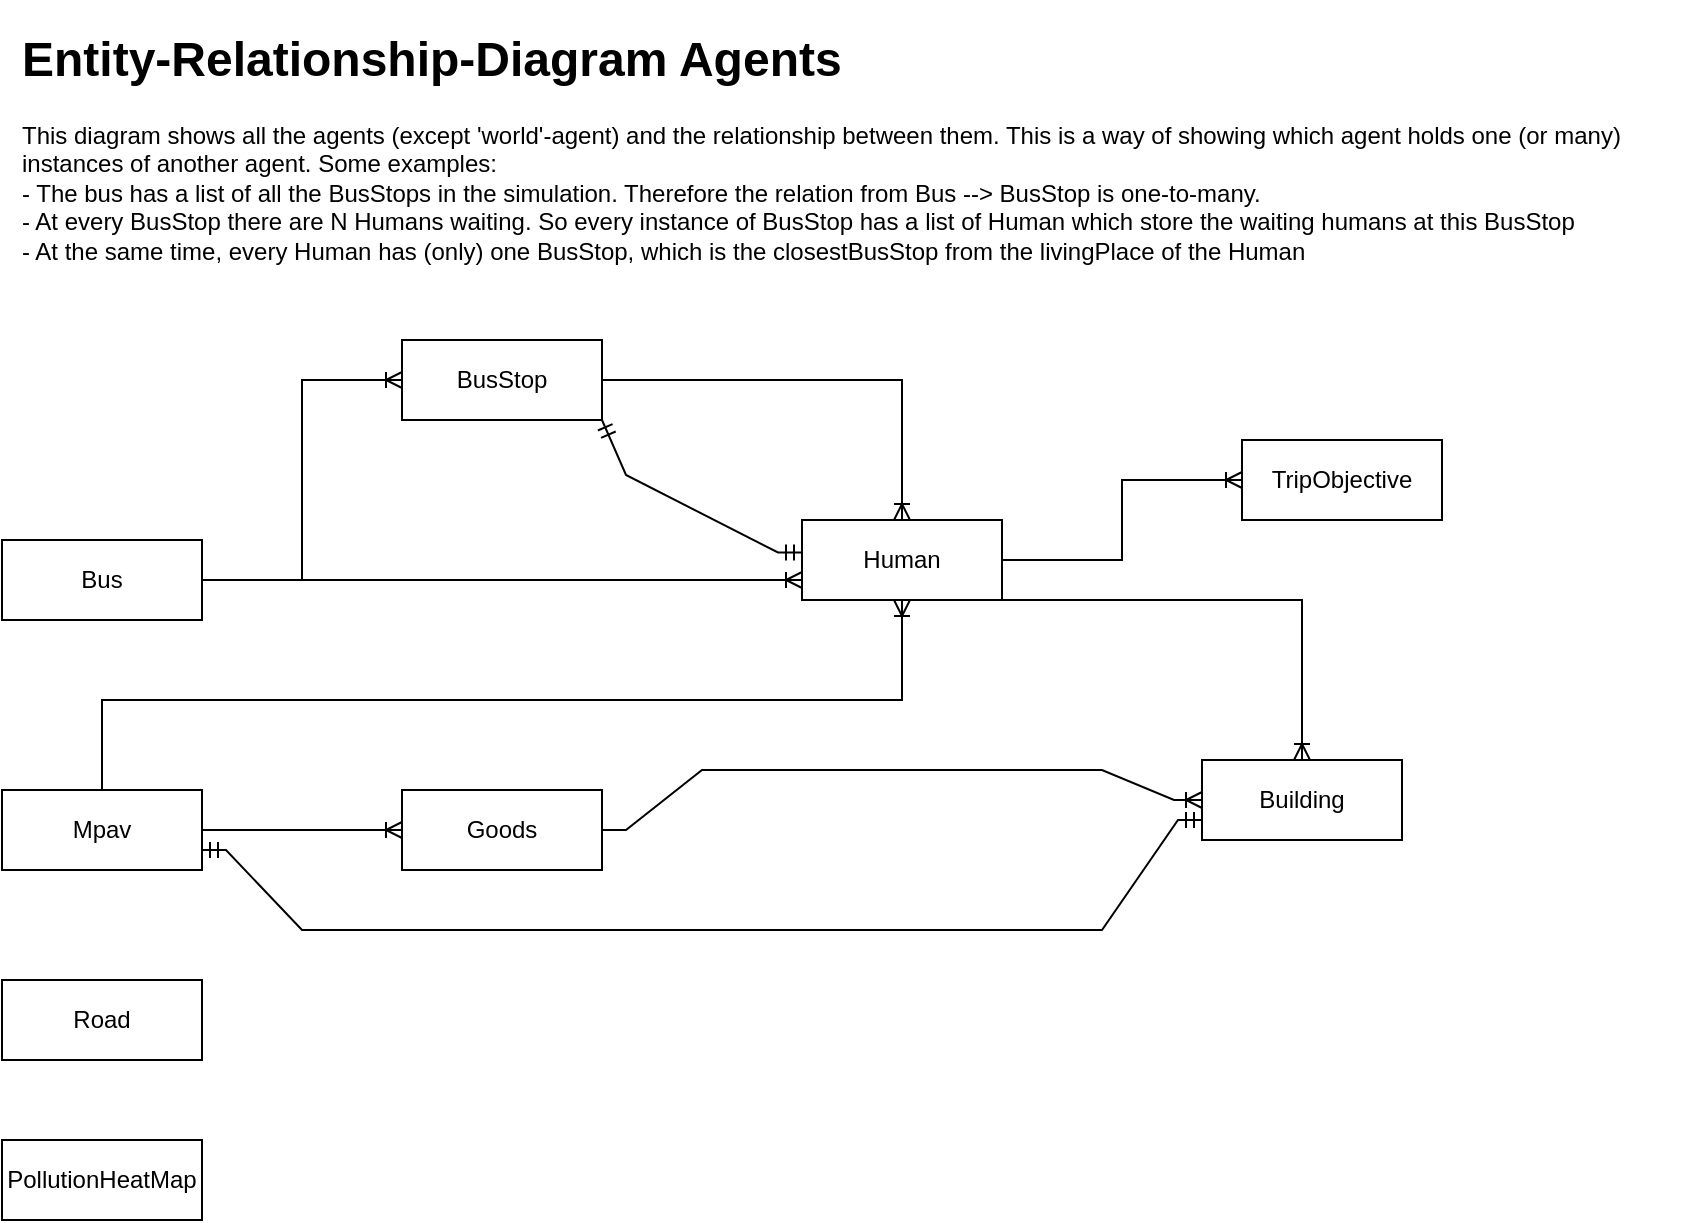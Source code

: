 <mxfile version="21.0.1" type="device"><diagram id="R2lEEEUBdFMjLlhIrx00" name="Page-1"><mxGraphModel dx="805" dy="2005" grid="1" gridSize="10" guides="1" tooltips="1" connect="1" arrows="1" fold="1" page="1" pageScale="1" pageWidth="850" pageHeight="1100" math="0" shadow="0" extFonts="Permanent Marker^https://fonts.googleapis.com/css?family=Permanent+Marker"><root><mxCell id="0"/><mxCell id="1" parent="0"/><mxCell id="ggo5Ku6I1A5Tkpz8wpaw-1" value="BusStop" style="whiteSpace=wrap;html=1;align=center;" vertex="1" parent="1"><mxGeometry x="200" y="-40" width="100" height="40" as="geometry"/></mxCell><mxCell id="ggo5Ku6I1A5Tkpz8wpaw-2" value="Human" style="whiteSpace=wrap;html=1;align=center;" vertex="1" parent="1"><mxGeometry x="400" y="50" width="100" height="40" as="geometry"/></mxCell><mxCell id="ggo5Ku6I1A5Tkpz8wpaw-6" value="" style="edgeStyle=orthogonalEdgeStyle;fontSize=12;html=1;endArrow=ERoneToMany;rounded=0;exitDx=0;exitDy=0;orthogonal=1;" edge="1" parent="1" source="ggo5Ku6I1A5Tkpz8wpaw-1" target="ggo5Ku6I1A5Tkpz8wpaw-2"><mxGeometry width="100" height="100" relative="1" as="geometry"><mxPoint x="370" y="150" as="sourcePoint"/><mxPoint x="470" y="50" as="targetPoint"/></mxGeometry></mxCell><mxCell id="ggo5Ku6I1A5Tkpz8wpaw-7" value="TripObjective" style="whiteSpace=wrap;html=1;align=center;" vertex="1" parent="1"><mxGeometry x="620" y="10" width="100" height="40" as="geometry"/></mxCell><mxCell id="ggo5Ku6I1A5Tkpz8wpaw-12" value="" style="edgeStyle=orthogonalEdgeStyle;fontSize=12;html=1;endArrow=ERoneToMany;rounded=0;exitDx=0;exitDy=0;entryDx=0;entryDy=0;entryPerimeter=0;orthogonal=1;" edge="1" parent="1" source="ggo5Ku6I1A5Tkpz8wpaw-2" target="ggo5Ku6I1A5Tkpz8wpaw-7"><mxGeometry width="100" height="100" relative="1" as="geometry"><mxPoint x="320" y="80" as="sourcePoint"/><mxPoint x="270" y="10" as="targetPoint"/></mxGeometry></mxCell><mxCell id="ggo5Ku6I1A5Tkpz8wpaw-13" value="Bus" style="whiteSpace=wrap;html=1;align=center;" vertex="1" parent="1"><mxGeometry y="60" width="100" height="40" as="geometry"/></mxCell><mxCell id="ggo5Ku6I1A5Tkpz8wpaw-15" value="" style="edgeStyle=orthogonalEdgeStyle;fontSize=12;html=1;endArrow=ERoneToMany;rounded=0;exitDx=0;exitDy=0;entryDx=0;entryDy=0;orthogonal=1;entryX=0;entryY=0.5;" edge="1" parent="1" source="ggo5Ku6I1A5Tkpz8wpaw-13" target="ggo5Ku6I1A5Tkpz8wpaw-1"><mxGeometry width="100" height="100" relative="1" as="geometry"><mxPoint x="320" y="190" as="sourcePoint"/><mxPoint x="420" y="90" as="targetPoint"/></mxGeometry></mxCell><mxCell id="ggo5Ku6I1A5Tkpz8wpaw-16" value="" style="edgeStyle=orthogonalEdgeStyle;fontSize=12;html=1;endArrow=ERoneToMany;rounded=0;exitDx=0;exitDy=0;orthogonal=1;entryX=0;entryY=0.75;entryDx=0;entryDy=0;" edge="1" parent="1" source="ggo5Ku6I1A5Tkpz8wpaw-13" target="ggo5Ku6I1A5Tkpz8wpaw-2"><mxGeometry width="100" height="100" relative="1" as="geometry"><mxPoint x="140" y="235" as="sourcePoint"/><mxPoint x="400" y="108.75" as="targetPoint"/></mxGeometry></mxCell><mxCell id="ggo5Ku6I1A5Tkpz8wpaw-17" value="Road" style="whiteSpace=wrap;html=1;align=center;" vertex="1" parent="1"><mxGeometry y="280" width="100" height="40" as="geometry"/></mxCell><mxCell id="ggo5Ku6I1A5Tkpz8wpaw-18" value="Building" style="whiteSpace=wrap;html=1;align=center;" vertex="1" parent="1"><mxGeometry x="600" y="170" width="100" height="40" as="geometry"/></mxCell><mxCell id="ggo5Ku6I1A5Tkpz8wpaw-19" value="PollutionHeatMap" style="whiteSpace=wrap;html=1;align=center;" vertex="1" parent="1"><mxGeometry y="360" width="100" height="40" as="geometry"/></mxCell><mxCell id="ggo5Ku6I1A5Tkpz8wpaw-22" value="" style="edgeStyle=orthogonalEdgeStyle;fontSize=12;html=1;endArrow=ERoneToMany;rounded=0;exitDx=0;exitDy=0;entryDx=0;entryDy=0;orthogonal=1;" edge="1" parent="1" source="ggo5Ku6I1A5Tkpz8wpaw-2" target="ggo5Ku6I1A5Tkpz8wpaw-18"><mxGeometry width="100" height="100" relative="1" as="geometry"><mxPoint x="320" y="110" as="sourcePoint"/><mxPoint x="276" y="-68" as="targetPoint"/><Array as="points"><mxPoint x="650" y="90"/></Array></mxGeometry></mxCell><mxCell id="ggo5Ku6I1A5Tkpz8wpaw-23" value="" style="edgeStyle=orthogonalEdgeStyle;fontSize=12;html=1;endArrow=ERmandOne;startArrow=ERmandOne;rounded=0;exitDx=0;exitDy=0;entryDx=0;entryDy=0;noEdgeStyle=1;orthogonal=1;" edge="1" parent="1" source="ggo5Ku6I1A5Tkpz8wpaw-1" target="ggo5Ku6I1A5Tkpz8wpaw-2"><mxGeometry width="100" height="100" relative="1" as="geometry"><mxPoint x="320" y="80" as="sourcePoint"/><mxPoint x="420" y="-20" as="targetPoint"/><Array as="points"><mxPoint x="312" y="27.5"/><mxPoint x="388" y="66.25"/></Array></mxGeometry></mxCell><mxCell id="ggo5Ku6I1A5Tkpz8wpaw-24" value="Goods" style="whiteSpace=wrap;html=1;align=center;" vertex="1" parent="1"><mxGeometry x="200" y="185" width="100" height="40" as="geometry"/></mxCell><mxCell id="ggo5Ku6I1A5Tkpz8wpaw-25" value="" style="edgeStyle=orthogonalEdgeStyle;fontSize=12;html=1;endArrow=ERoneToMany;rounded=0;entryX=0;entryY=0.5;entryDx=0;entryDy=0;noEdgeStyle=1;orthogonal=1;" edge="1" parent="1" source="ggo5Ku6I1A5Tkpz8wpaw-24" target="ggo5Ku6I1A5Tkpz8wpaw-18"><mxGeometry width="100" height="100" relative="1" as="geometry"><mxPoint x="320" y="165" as="sourcePoint"/><mxPoint x="450" y="75" as="targetPoint"/><Array as="points"><mxPoint x="312" y="205"/><mxPoint x="350" y="175"/><mxPoint x="550" y="175"/><mxPoint x="586" y="190"/></Array></mxGeometry></mxCell><mxCell id="ggo5Ku6I1A5Tkpz8wpaw-26" value="Mpav" style="whiteSpace=wrap;html=1;align=center;" vertex="1" parent="1"><mxGeometry y="185" width="100" height="40" as="geometry"/></mxCell><mxCell id="ggo5Ku6I1A5Tkpz8wpaw-27" value="" style="edgeStyle=orthogonalEdgeStyle;fontSize=12;html=1;endArrow=ERoneToMany;rounded=0;exitDx=0;exitDy=0;entryDx=0;entryDy=0;orthogonal=1;entryX=0.5;entryY=1;" edge="1" parent="1" source="ggo5Ku6I1A5Tkpz8wpaw-26" target="ggo5Ku6I1A5Tkpz8wpaw-2"><mxGeometry width="100" height="100" relative="1" as="geometry"><mxPoint x="320" y="110" as="sourcePoint"/><mxPoint x="276" y="-68" as="targetPoint"/><Array as="points"><mxPoint x="50" y="140"/><mxPoint x="450" y="140"/></Array></mxGeometry></mxCell><mxCell id="ggo5Ku6I1A5Tkpz8wpaw-28" value="" style="edgeStyle=orthogonalEdgeStyle;fontSize=12;html=1;endArrow=ERoneToMany;rounded=0;exitDx=0;exitDy=0;entryDx=0;entryDy=0;noEdgeStyle=1;orthogonal=1;" edge="1" parent="1" source="ggo5Ku6I1A5Tkpz8wpaw-26" target="ggo5Ku6I1A5Tkpz8wpaw-24"><mxGeometry width="100" height="100" relative="1" as="geometry"><mxPoint x="330" y="175" as="sourcePoint"/><mxPoint x="286" y="-3" as="targetPoint"/><Array as="points"><mxPoint x="114" y="205"/><mxPoint x="188" y="205"/></Array></mxGeometry></mxCell><mxCell id="ggo5Ku6I1A5Tkpz8wpaw-29" value="" style="edgeStyle=orthogonalEdgeStyle;fontSize=12;html=1;endArrow=ERmandOne;startArrow=ERmandOne;rounded=0;entryDx=0;entryDy=0;noEdgeStyle=1;orthogonal=1;" edge="1" parent="1" source="ggo5Ku6I1A5Tkpz8wpaw-26" target="ggo5Ku6I1A5Tkpz8wpaw-18"><mxGeometry width="100" height="100" relative="1" as="geometry"><mxPoint x="165" y="165" as="sourcePoint"/><mxPoint x="295" y="165" as="targetPoint"/><Array as="points"><mxPoint x="112" y="215"/><mxPoint x="150" y="255"/><mxPoint x="350" y="255"/><mxPoint x="350" y="255"/><mxPoint x="550" y="255"/><mxPoint x="588" y="200"/></Array></mxGeometry></mxCell><mxCell id="ggo5Ku6I1A5Tkpz8wpaw-30" value="&lt;h1&gt;Entity-Relationship-Diagram Agents&lt;/h1&gt;&lt;div&gt;This diagram shows all the agents (except 'world'-agent) and the relationship between them. This is a way of showing which agent holds one (or many) instances of another agent. Some examples:&lt;/div&gt;&lt;div&gt;- The bus has a list of all the BusStops in the simulation. Therefore the relation from Bus --&amp;gt; BusStop is one-to-many.&lt;/div&gt;&lt;div&gt;- At every BusStop there are N Humans waiting. So every instance of BusStop has a list of Human which store the waiting humans at this BusStop&lt;/div&gt;&lt;div&gt;- At the same time, every Human has (only) one BusStop, which is the closestBusStop from the livingPlace of the Human&lt;/div&gt;" style="text;html=1;strokeColor=none;fillColor=none;spacing=5;spacingTop=-20;whiteSpace=wrap;overflow=hidden;rounded=0;" vertex="1" parent="1"><mxGeometry x="5" y="-200" width="840" height="130" as="geometry"/></mxCell></root></mxGraphModel></diagram></mxfile>